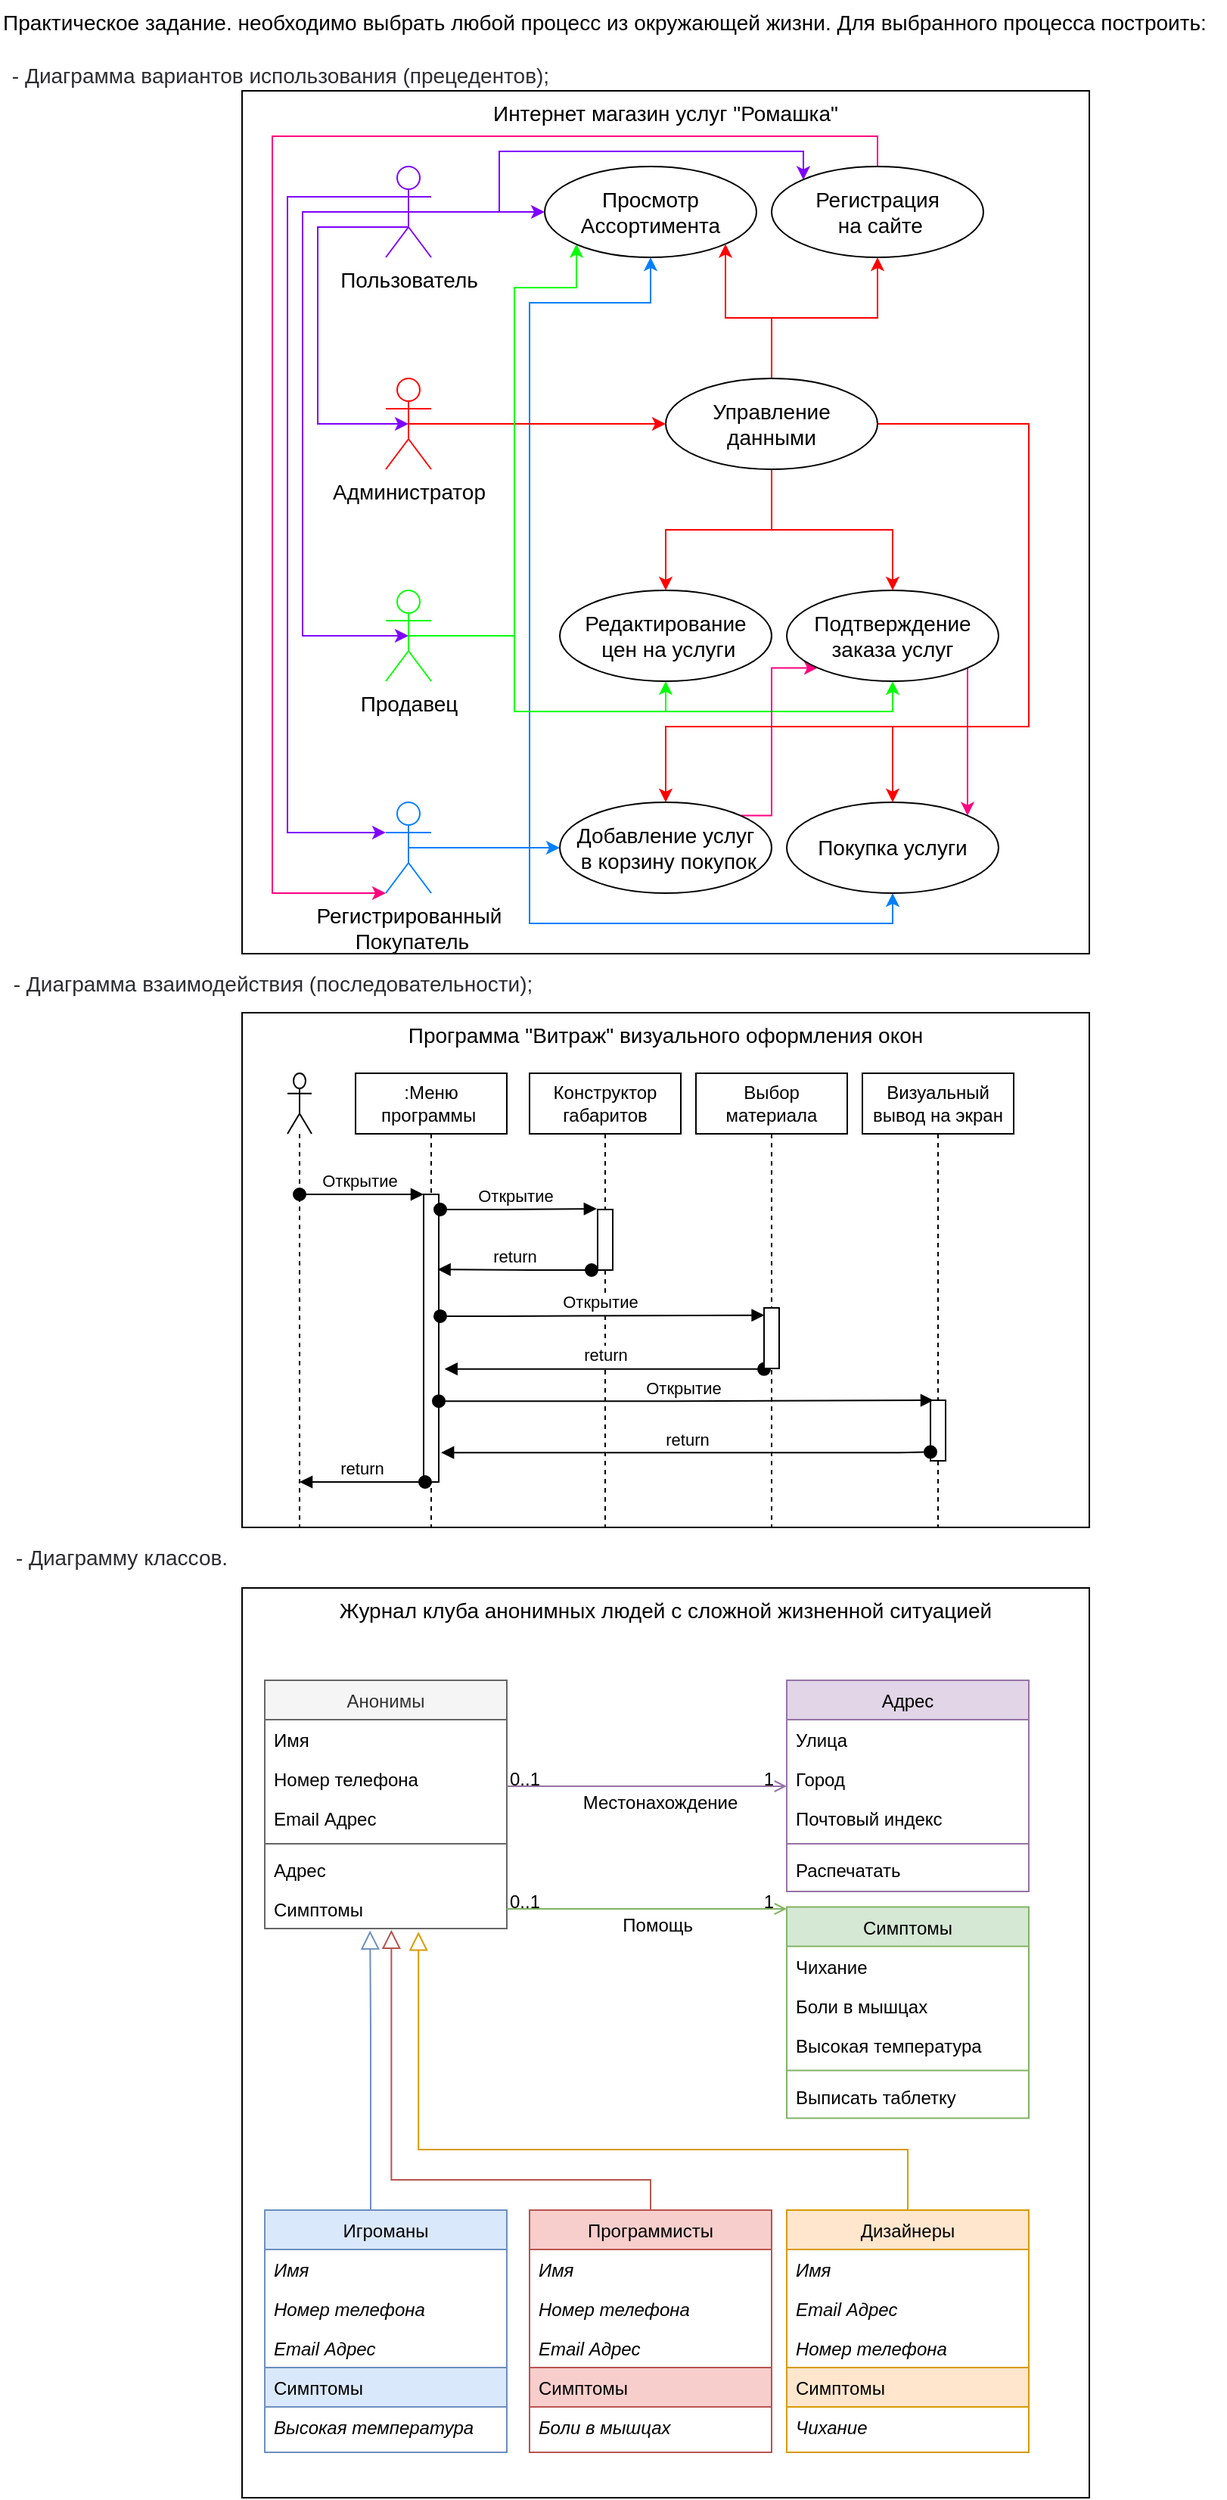 <mxfile version="16.2.4" type="github">
  <diagram id="C5RBs43oDa-KdzZeNtuy" name="Page-1">
    <mxGraphModel dx="1185" dy="635" grid="1" gridSize="10" guides="1" tooltips="1" connect="1" arrows="1" fold="1" page="1" pageScale="1" pageWidth="827" pageHeight="1169" math="0" shadow="0">
      <root>
        <mxCell id="WIyWlLk6GJQsqaUBKTNV-0" />
        <mxCell id="WIyWlLk6GJQsqaUBKTNV-1" parent="WIyWlLk6GJQsqaUBKTNV-0" />
        <mxCell id="yN_V-BnS2XcKPEUp8Myx-26" value="Журнал клуба анонимных людей с сложной жизненной ситуацией" style="rounded=0;whiteSpace=wrap;html=1;labelBackgroundColor=none;labelBorderColor=none;fontFamily=Helvetica;fontSize=14;fontColor=#000000;strokeColor=#000000;align=center;verticalAlign=top;" vertex="1" parent="WIyWlLk6GJQsqaUBKTNV-1">
          <mxGeometry x="160" y="1049" width="560" height="601" as="geometry" />
        </mxCell>
        <mxCell id="ru_HE9yKcvlEWN_6YMoE-74" value="Программа &quot;Витраж&quot; визуального оформления окон" style="rounded=0;whiteSpace=wrap;html=1;labelBackgroundColor=none;labelBorderColor=none;fontFamily=Helvetica;fontSize=14;fontColor=#000000;strokeColor=#000000;align=center;verticalAlign=top;" parent="WIyWlLk6GJQsqaUBKTNV-1" vertex="1">
          <mxGeometry x="160" y="669" width="560" height="340" as="geometry" />
        </mxCell>
        <mxCell id="ru_HE9yKcvlEWN_6YMoE-69" value="Интернет магазин услуг &quot;Ромашка&quot;" style="rounded=0;whiteSpace=wrap;html=1;labelBackgroundColor=none;labelBorderColor=none;fontFamily=Helvetica;fontSize=14;fontColor=#000000;strokeColor=#000000;align=center;verticalAlign=top;" parent="WIyWlLk6GJQsqaUBKTNV-1" vertex="1">
          <mxGeometry x="160" y="60" width="560" height="570" as="geometry" />
        </mxCell>
        <mxCell id="zkfFHV4jXpPFQw0GAbJ--0" value="Анонимы" style="swimlane;fontStyle=0;align=center;verticalAlign=top;childLayout=stackLayout;horizontal=1;startSize=26;horizontalStack=0;resizeParent=1;resizeLast=0;collapsible=1;marginBottom=0;rounded=0;shadow=0;strokeWidth=1;fillColor=#f5f5f5;fontColor=#333333;strokeColor=#666666;" parent="WIyWlLk6GJQsqaUBKTNV-1" vertex="1">
          <mxGeometry x="175" y="1110" width="160" height="164" as="geometry">
            <mxRectangle x="267" y="1140.5" width="160" height="26" as="alternateBounds" />
          </mxGeometry>
        </mxCell>
        <mxCell id="zkfFHV4jXpPFQw0GAbJ--1" value="Имя" style="text;align=left;verticalAlign=top;spacingLeft=4;spacingRight=4;overflow=hidden;rotatable=0;points=[[0,0.5],[1,0.5]];portConstraint=eastwest;fontStyle=0" parent="zkfFHV4jXpPFQw0GAbJ--0" vertex="1">
          <mxGeometry y="26" width="160" height="26" as="geometry" />
        </mxCell>
        <mxCell id="zkfFHV4jXpPFQw0GAbJ--2" value="Номер телефона" style="text;align=left;verticalAlign=top;spacingLeft=4;spacingRight=4;overflow=hidden;rotatable=0;points=[[0,0.5],[1,0.5]];portConstraint=eastwest;rounded=0;shadow=0;html=0;fontStyle=0" parent="zkfFHV4jXpPFQw0GAbJ--0" vertex="1">
          <mxGeometry y="52" width="160" height="26" as="geometry" />
        </mxCell>
        <mxCell id="zkfFHV4jXpPFQw0GAbJ--3" value="Email Адрес" style="text;align=left;verticalAlign=top;spacingLeft=4;spacingRight=4;overflow=hidden;rotatable=0;points=[[0,0.5],[1,0.5]];portConstraint=eastwest;rounded=0;shadow=0;html=0;fontStyle=0" parent="zkfFHV4jXpPFQw0GAbJ--0" vertex="1">
          <mxGeometry y="78" width="160" height="26" as="geometry" />
        </mxCell>
        <mxCell id="zkfFHV4jXpPFQw0GAbJ--4" value="" style="line;html=1;strokeWidth=1;align=left;verticalAlign=middle;spacingTop=-1;spacingLeft=3;spacingRight=3;rotatable=0;labelPosition=right;points=[];portConstraint=eastwest;fontStyle=0;fillColor=#f5f5f5;fontColor=#333333;strokeColor=#666666;" parent="zkfFHV4jXpPFQw0GAbJ--0" vertex="1">
          <mxGeometry y="104" width="160" height="8" as="geometry" />
        </mxCell>
        <mxCell id="zkfFHV4jXpPFQw0GAbJ--5" value="Адрес" style="text;align=left;verticalAlign=top;spacingLeft=4;spacingRight=4;overflow=hidden;rotatable=0;points=[[0,0.5],[1,0.5]];portConstraint=eastwest;fontStyle=0" parent="zkfFHV4jXpPFQw0GAbJ--0" vertex="1">
          <mxGeometry y="112" width="160" height="26" as="geometry" />
        </mxCell>
        <mxCell id="yN_V-BnS2XcKPEUp8Myx-32" value="Симптомы" style="text;align=left;verticalAlign=top;spacingLeft=4;spacingRight=4;overflow=hidden;rotatable=0;points=[[0,0.5],[1,0.5]];portConstraint=eastwest;rounded=0;shadow=0;html=0;fontStyle=0" vertex="1" parent="zkfFHV4jXpPFQw0GAbJ--0">
          <mxGeometry y="138" width="160" height="26" as="geometry" />
        </mxCell>
        <mxCell id="zkfFHV4jXpPFQw0GAbJ--6" value="Игроманы" style="swimlane;fontStyle=0;align=center;verticalAlign=top;childLayout=stackLayout;horizontal=1;startSize=26;horizontalStack=0;resizeParent=1;resizeLast=0;collapsible=1;marginBottom=0;rounded=0;shadow=0;strokeWidth=1;fillColor=#dae8fc;strokeColor=#6c8ebf;" parent="WIyWlLk6GJQsqaUBKTNV-1" vertex="1">
          <mxGeometry x="175" y="1460" width="160" height="160" as="geometry">
            <mxRectangle x="175" y="1380.5" width="160" height="26" as="alternateBounds" />
          </mxGeometry>
        </mxCell>
        <mxCell id="yN_V-BnS2XcKPEUp8Myx-48" value="Имя" style="text;align=left;verticalAlign=top;spacingLeft=4;spacingRight=4;overflow=hidden;rotatable=0;points=[[0,0.5],[1,0.5]];portConstraint=eastwest;fontStyle=2" vertex="1" parent="zkfFHV4jXpPFQw0GAbJ--6">
          <mxGeometry y="26" width="160" height="26" as="geometry" />
        </mxCell>
        <mxCell id="yN_V-BnS2XcKPEUp8Myx-49" value="Номер телефона" style="text;align=left;verticalAlign=top;spacingLeft=4;spacingRight=4;overflow=hidden;rotatable=0;points=[[0,0.5],[1,0.5]];portConstraint=eastwest;rounded=0;shadow=0;html=0;fontStyle=2" vertex="1" parent="zkfFHV4jXpPFQw0GAbJ--6">
          <mxGeometry y="52" width="160" height="26" as="geometry" />
        </mxCell>
        <mxCell id="yN_V-BnS2XcKPEUp8Myx-50" value="Email Адрес" style="text;align=left;verticalAlign=top;spacingLeft=4;spacingRight=4;overflow=hidden;rotatable=0;points=[[0,0.5],[1,0.5]];portConstraint=eastwest;rounded=0;shadow=0;html=0;fontStyle=2" vertex="1" parent="zkfFHV4jXpPFQw0GAbJ--6">
          <mxGeometry y="78" width="160" height="26" as="geometry" />
        </mxCell>
        <mxCell id="zkfFHV4jXpPFQw0GAbJ--7" value="Симптомы" style="text;align=left;verticalAlign=top;spacingLeft=4;spacingRight=4;overflow=hidden;rotatable=0;points=[[0,0.5],[1,0.5]];portConstraint=eastwest;fontStyle=0;fillColor=#dae8fc;strokeColor=#6c8ebf;" parent="zkfFHV4jXpPFQw0GAbJ--6" vertex="1">
          <mxGeometry y="104" width="160" height="26" as="geometry" />
        </mxCell>
        <mxCell id="zkfFHV4jXpPFQw0GAbJ--10" value="Высокая температура" style="text;align=left;verticalAlign=top;spacingLeft=4;spacingRight=4;overflow=hidden;rotatable=0;points=[[0,0.5],[1,0.5]];portConstraint=eastwest;fontStyle=2" parent="zkfFHV4jXpPFQw0GAbJ--6" vertex="1">
          <mxGeometry y="130" width="160" height="26" as="geometry" />
        </mxCell>
        <mxCell id="zkfFHV4jXpPFQw0GAbJ--12" value="" style="endArrow=block;endSize=10;endFill=0;shadow=0;strokeWidth=1;rounded=0;edgeStyle=elbowEdgeStyle;elbow=vertical;fontStyle=0;entryX=0.435;entryY=1.05;entryDx=0;entryDy=0;entryPerimeter=0;fillColor=#dae8fc;strokeColor=#6c8ebf;" parent="WIyWlLk6GJQsqaUBKTNV-1" source="zkfFHV4jXpPFQw0GAbJ--6" target="yN_V-BnS2XcKPEUp8Myx-32" edge="1">
          <mxGeometry width="160" relative="1" as="geometry">
            <mxPoint x="247" y="1223.5" as="sourcePoint" />
            <mxPoint x="247" y="1223.5" as="targetPoint" />
            <Array as="points">
              <mxPoint x="245" y="1340" />
              <mxPoint x="247" y="1329.5" />
            </Array>
          </mxGeometry>
        </mxCell>
        <mxCell id="zkfFHV4jXpPFQw0GAbJ--13" value="Программисты" style="swimlane;fontStyle=0;align=center;verticalAlign=top;childLayout=stackLayout;horizontal=1;startSize=26;horizontalStack=0;resizeParent=1;resizeLast=0;collapsible=1;marginBottom=0;rounded=0;shadow=0;strokeWidth=1;fillColor=#f8cecc;strokeColor=#b85450;" parent="WIyWlLk6GJQsqaUBKTNV-1" vertex="1">
          <mxGeometry x="350" y="1460" width="160" height="160" as="geometry">
            <mxRectangle x="377" y="1380.5" width="170" height="26" as="alternateBounds" />
          </mxGeometry>
        </mxCell>
        <mxCell id="yN_V-BnS2XcKPEUp8Myx-52" value="Имя" style="text;align=left;verticalAlign=top;spacingLeft=4;spacingRight=4;overflow=hidden;rotatable=0;points=[[0,0.5],[1,0.5]];portConstraint=eastwest;fontStyle=2" vertex="1" parent="zkfFHV4jXpPFQw0GAbJ--13">
          <mxGeometry y="26" width="160" height="26" as="geometry" />
        </mxCell>
        <mxCell id="yN_V-BnS2XcKPEUp8Myx-53" value="Номер телефона" style="text;align=left;verticalAlign=top;spacingLeft=4;spacingRight=4;overflow=hidden;rotatable=0;points=[[0,0.5],[1,0.5]];portConstraint=eastwest;rounded=0;shadow=0;html=0;fontStyle=2" vertex="1" parent="zkfFHV4jXpPFQw0GAbJ--13">
          <mxGeometry y="52" width="160" height="26" as="geometry" />
        </mxCell>
        <mxCell id="yN_V-BnS2XcKPEUp8Myx-54" value="Email Адрес" style="text;align=left;verticalAlign=top;spacingLeft=4;spacingRight=4;overflow=hidden;rotatable=0;points=[[0,0.5],[1,0.5]];portConstraint=eastwest;rounded=0;shadow=0;html=0;fontStyle=2" vertex="1" parent="zkfFHV4jXpPFQw0GAbJ--13">
          <mxGeometry y="78" width="160" height="26" as="geometry" />
        </mxCell>
        <mxCell id="zkfFHV4jXpPFQw0GAbJ--14" value="Симптомы" style="text;align=left;verticalAlign=top;spacingLeft=4;spacingRight=4;overflow=hidden;rotatable=0;points=[[0,0.5],[1,0.5]];portConstraint=eastwest;fontStyle=0;fillColor=#f8cecc;strokeColor=#b85450;" parent="zkfFHV4jXpPFQw0GAbJ--13" vertex="1">
          <mxGeometry y="104" width="160" height="26" as="geometry" />
        </mxCell>
        <mxCell id="yN_V-BnS2XcKPEUp8Myx-45" value="Боли в мышцах" style="text;align=left;verticalAlign=top;spacingLeft=4;spacingRight=4;overflow=hidden;rotatable=0;points=[[0,0.5],[1,0.5]];portConstraint=eastwest;fontStyle=2" vertex="1" parent="zkfFHV4jXpPFQw0GAbJ--13">
          <mxGeometry y="130" width="160" height="30" as="geometry" />
        </mxCell>
        <mxCell id="zkfFHV4jXpPFQw0GAbJ--16" value="" style="endArrow=block;endSize=10;endFill=0;shadow=0;strokeWidth=1;rounded=0;edgeStyle=elbowEdgeStyle;elbow=vertical;fontStyle=0;entryX=0.523;entryY=1.035;entryDx=0;entryDy=0;entryPerimeter=0;fillColor=#f8cecc;strokeColor=#b85450;" parent="WIyWlLk6GJQsqaUBKTNV-1" source="zkfFHV4jXpPFQw0GAbJ--13" target="yN_V-BnS2XcKPEUp8Myx-32" edge="1">
          <mxGeometry width="160" relative="1" as="geometry">
            <mxPoint x="257" y="1393.5" as="sourcePoint" />
            <mxPoint x="357" y="1291.5" as="targetPoint" />
            <Array as="points">
              <mxPoint x="340" y="1440" />
            </Array>
          </mxGeometry>
        </mxCell>
        <mxCell id="zkfFHV4jXpPFQw0GAbJ--17" value="Адрес" style="swimlane;fontStyle=0;align=center;verticalAlign=top;childLayout=stackLayout;horizontal=1;startSize=26;horizontalStack=0;resizeParent=1;resizeLast=0;collapsible=1;marginBottom=0;rounded=0;shadow=0;strokeWidth=1;fillColor=#e1d5e7;strokeColor=#9673a6;" parent="WIyWlLk6GJQsqaUBKTNV-1" vertex="1">
          <mxGeometry x="520" y="1110" width="160" height="139.5" as="geometry">
            <mxRectangle x="550" y="140" width="160" height="26" as="alternateBounds" />
          </mxGeometry>
        </mxCell>
        <mxCell id="zkfFHV4jXpPFQw0GAbJ--18" value="Улица" style="text;align=left;verticalAlign=top;spacingLeft=4;spacingRight=4;overflow=hidden;rotatable=0;points=[[0,0.5],[1,0.5]];portConstraint=eastwest;fontStyle=0" parent="zkfFHV4jXpPFQw0GAbJ--17" vertex="1">
          <mxGeometry y="26" width="160" height="26" as="geometry" />
        </mxCell>
        <mxCell id="zkfFHV4jXpPFQw0GAbJ--19" value="Город" style="text;align=left;verticalAlign=top;spacingLeft=4;spacingRight=4;overflow=hidden;rotatable=0;points=[[0,0.5],[1,0.5]];portConstraint=eastwest;rounded=0;shadow=0;html=0;fontStyle=0" parent="zkfFHV4jXpPFQw0GAbJ--17" vertex="1">
          <mxGeometry y="52" width="160" height="26" as="geometry" />
        </mxCell>
        <mxCell id="zkfFHV4jXpPFQw0GAbJ--21" value="Почтовый индекс" style="text;align=left;verticalAlign=top;spacingLeft=4;spacingRight=4;overflow=hidden;rotatable=0;points=[[0,0.5],[1,0.5]];portConstraint=eastwest;rounded=0;shadow=0;html=0;fontStyle=0" parent="zkfFHV4jXpPFQw0GAbJ--17" vertex="1">
          <mxGeometry y="78" width="160" height="26" as="geometry" />
        </mxCell>
        <mxCell id="zkfFHV4jXpPFQw0GAbJ--23" value="" style="line;html=1;strokeWidth=1;align=left;verticalAlign=middle;spacingTop=-1;spacingLeft=3;spacingRight=3;rotatable=0;labelPosition=right;points=[];portConstraint=eastwest;fontStyle=0;fillColor=#e1d5e7;strokeColor=#9673a6;" parent="zkfFHV4jXpPFQw0GAbJ--17" vertex="1">
          <mxGeometry y="104" width="160" height="8" as="geometry" />
        </mxCell>
        <mxCell id="zkfFHV4jXpPFQw0GAbJ--24" value="Распечатать" style="text;align=left;verticalAlign=top;spacingLeft=4;spacingRight=4;overflow=hidden;rotatable=0;points=[[0,0.5],[1,0.5]];portConstraint=eastwest;fontStyle=0" parent="zkfFHV4jXpPFQw0GAbJ--17" vertex="1">
          <mxGeometry y="112" width="160" height="26" as="geometry" />
        </mxCell>
        <mxCell id="zkfFHV4jXpPFQw0GAbJ--26" value="" style="endArrow=open;shadow=0;strokeWidth=1;rounded=0;endFill=1;edgeStyle=elbowEdgeStyle;elbow=vertical;fontStyle=0;fillColor=#e1d5e7;strokeColor=#9673a6;" parent="WIyWlLk6GJQsqaUBKTNV-1" source="zkfFHV4jXpPFQw0GAbJ--0" target="zkfFHV4jXpPFQw0GAbJ--17" edge="1">
          <mxGeometry x="0.5" y="41" relative="1" as="geometry">
            <mxPoint x="427" y="1212.5" as="sourcePoint" />
            <mxPoint x="587" y="1212.5" as="targetPoint" />
            <mxPoint x="-40" y="32" as="offset" />
          </mxGeometry>
        </mxCell>
        <mxCell id="zkfFHV4jXpPFQw0GAbJ--27" value="0..1" style="resizable=0;align=left;verticalAlign=bottom;labelBackgroundColor=none;fontSize=12;fontStyle=0" parent="zkfFHV4jXpPFQw0GAbJ--26" connectable="0" vertex="1">
          <mxGeometry x="-1" relative="1" as="geometry">
            <mxPoint y="4" as="offset" />
          </mxGeometry>
        </mxCell>
        <mxCell id="zkfFHV4jXpPFQw0GAbJ--28" value="1" style="resizable=0;align=right;verticalAlign=bottom;labelBackgroundColor=none;fontSize=12;fontStyle=0" parent="zkfFHV4jXpPFQw0GAbJ--26" connectable="0" vertex="1">
          <mxGeometry x="1" relative="1" as="geometry">
            <mxPoint x="-7" y="4" as="offset" />
          </mxGeometry>
        </mxCell>
        <mxCell id="zkfFHV4jXpPFQw0GAbJ--29" value="Местонахождение" style="text;html=1;resizable=0;points=[];;align=center;verticalAlign=middle;labelBackgroundColor=none;rounded=0;shadow=0;strokeWidth=1;fontSize=12;fontStyle=0" parent="zkfFHV4jXpPFQw0GAbJ--26" vertex="1" connectable="0">
          <mxGeometry x="0.5" y="49" relative="1" as="geometry">
            <mxPoint x="-38" y="60" as="offset" />
          </mxGeometry>
        </mxCell>
        <mxCell id="ru_HE9yKcvlEWN_6YMoE-2" value="&lt;ul style=&quot;box-sizing: border-box; margin: 0px; list-style: none; padding: 0px; color: rgb(44, 45, 48); background-color: rgb(255, 255, 255);&quot;&gt;&lt;li style=&quot;box-sizing: border-box&quot;&gt;&lt;font style=&quot;font-size: 14px&quot;&gt;- Диаграмма вариантов использования (прецедентов);&lt;/font&gt;&lt;/li&gt;&lt;/ul&gt;" style="text;html=1;resizable=0;autosize=1;align=center;verticalAlign=middle;points=[];fillColor=none;strokeColor=none;rounded=0;fontStyle=0;fontFamily=Helvetica;" parent="WIyWlLk6GJQsqaUBKTNV-1" vertex="1">
          <mxGeometry y="40" width="370" height="20" as="geometry" />
        </mxCell>
        <mxCell id="ru_HE9yKcvlEWN_6YMoE-3" value="&lt;ul style=&quot;box-sizing: border-box ; margin: 0px ; list-style: none ; padding: 0px ; line-height: 1&quot;&gt;&lt;li style=&quot;box-sizing: border-box&quot;&gt;&lt;p style=&quot;box-sizing: border-box ; font-weight: 500 ; line-height: 24px ; margin-top: 0px ; margin-bottom: 10px&quot;&gt;&lt;font style=&quot;font-size: 14px&quot;&gt;Практическое задание. необходимо выбрать любой процесс из&amp;nbsp;&lt;/font&gt;&lt;font style=&quot;font-size: 14px&quot;&gt;окружающей жизни. Для выбранного процесса построить:&lt;/font&gt;&lt;/p&gt;&lt;/li&gt;&lt;/ul&gt;" style="text;html=1;resizable=0;autosize=1;align=left;verticalAlign=middle;points=[];fillColor=none;strokeColor=none;rounded=0;labelBackgroundColor=none;labelBorderColor=none;fontColor=default;spacing=2;spacingTop=0;spacingLeft=0;spacingBottom=0;spacingRight=0;fontFamily=Helvetica;" parent="WIyWlLk6GJQsqaUBKTNV-1" vertex="1">
          <mxGeometry width="810" height="40" as="geometry" />
        </mxCell>
        <mxCell id="ru_HE9yKcvlEWN_6YMoE-34" style="edgeStyle=orthogonalEdgeStyle;rounded=0;orthogonalLoop=1;jettySize=auto;html=1;exitX=0.5;exitY=0.5;exitDx=0;exitDy=0;exitPerimeter=0;fontFamily=Helvetica;fontSize=14;fontColor=none;entryX=0.5;entryY=0.5;entryDx=0;entryDy=0;entryPerimeter=0;strokeColor=#7F00FF;" parent="WIyWlLk6GJQsqaUBKTNV-1" source="ru_HE9yKcvlEWN_6YMoE-4" target="ru_HE9yKcvlEWN_6YMoE-12" edge="1">
          <mxGeometry relative="1" as="geometry">
            <mxPoint x="230" y="270" as="targetPoint" />
            <Array as="points">
              <mxPoint x="270" y="150" />
              <mxPoint x="210" y="150" />
              <mxPoint x="210" y="280" />
            </Array>
          </mxGeometry>
        </mxCell>
        <mxCell id="ru_HE9yKcvlEWN_6YMoE-35" style="edgeStyle=orthogonalEdgeStyle;rounded=0;orthogonalLoop=1;jettySize=auto;html=1;exitX=0.5;exitY=0.5;exitDx=0;exitDy=0;exitPerimeter=0;fontFamily=Helvetica;fontSize=14;fontColor=none;entryX=0.5;entryY=0.5;entryDx=0;entryDy=0;entryPerimeter=0;strokeColor=#7F00FF;" parent="WIyWlLk6GJQsqaUBKTNV-1" source="ru_HE9yKcvlEWN_6YMoE-4" target="ru_HE9yKcvlEWN_6YMoE-22" edge="1">
          <mxGeometry relative="1" as="geometry">
            <mxPoint x="380" y="430" as="targetPoint" />
            <Array as="points">
              <mxPoint x="200" y="140" />
              <mxPoint x="200" y="420" />
            </Array>
          </mxGeometry>
        </mxCell>
        <mxCell id="ru_HE9yKcvlEWN_6YMoE-36" style="edgeStyle=orthogonalEdgeStyle;rounded=0;orthogonalLoop=1;jettySize=auto;html=1;exitX=0.5;exitY=0.5;exitDx=0;exitDy=0;exitPerimeter=0;fontFamily=Helvetica;fontSize=14;fontColor=none;entryX=0;entryY=0.333;entryDx=0;entryDy=0;entryPerimeter=0;strokeColor=#7F00FF;" parent="WIyWlLk6GJQsqaUBKTNV-1" source="ru_HE9yKcvlEWN_6YMoE-4" target="ru_HE9yKcvlEWN_6YMoE-11" edge="1">
          <mxGeometry relative="1" as="geometry">
            <mxPoint x="250" y="560" as="targetPoint" />
            <Array as="points">
              <mxPoint x="270" y="130" />
              <mxPoint x="190" y="130" />
              <mxPoint x="190" y="550" />
            </Array>
          </mxGeometry>
        </mxCell>
        <mxCell id="ru_HE9yKcvlEWN_6YMoE-40" style="edgeStyle=orthogonalEdgeStyle;rounded=0;orthogonalLoop=1;jettySize=auto;html=1;exitX=0.5;exitY=0.5;exitDx=0;exitDy=0;exitPerimeter=0;entryX=0;entryY=0.5;entryDx=0;entryDy=0;fontFamily=Helvetica;fontSize=14;fontColor=none;strokeColor=#7F00FF;" parent="WIyWlLk6GJQsqaUBKTNV-1" source="ru_HE9yKcvlEWN_6YMoE-4" target="ru_HE9yKcvlEWN_6YMoE-39" edge="1">
          <mxGeometry relative="1" as="geometry" />
        </mxCell>
        <mxCell id="ru_HE9yKcvlEWN_6YMoE-42" style="edgeStyle=orthogonalEdgeStyle;rounded=0;orthogonalLoop=1;jettySize=auto;html=1;exitX=0.5;exitY=0.5;exitDx=0;exitDy=0;exitPerimeter=0;entryX=0;entryY=0;entryDx=0;entryDy=0;fontFamily=Helvetica;fontSize=14;fontColor=none;strokeColor=#7F00FF;" parent="WIyWlLk6GJQsqaUBKTNV-1" source="ru_HE9yKcvlEWN_6YMoE-4" target="ru_HE9yKcvlEWN_6YMoE-41" edge="1">
          <mxGeometry relative="1" as="geometry">
            <Array as="points">
              <mxPoint x="330" y="140" />
              <mxPoint x="330" y="100" />
              <mxPoint x="531" y="100" />
              <mxPoint x="531" y="119" />
            </Array>
          </mxGeometry>
        </mxCell>
        <mxCell id="ru_HE9yKcvlEWN_6YMoE-4" value="Пользователь" style="shape=umlActor;verticalLabelPosition=bottom;verticalAlign=top;html=1;labelBackgroundColor=none;labelBorderColor=none;fontFamily=Helvetica;fontSize=14;fontColor=default;strokeColor=#7F00FF;" parent="WIyWlLk6GJQsqaUBKTNV-1" vertex="1">
          <mxGeometry x="255" y="110" width="30" height="60" as="geometry" />
        </mxCell>
        <mxCell id="ru_HE9yKcvlEWN_6YMoE-46" style="edgeStyle=orthogonalEdgeStyle;rounded=0;orthogonalLoop=1;jettySize=auto;html=1;exitX=0.5;exitY=0.5;exitDx=0;exitDy=0;exitPerimeter=0;fontFamily=Helvetica;fontSize=14;fontColor=none;entryX=0.5;entryY=1;entryDx=0;entryDy=0;strokeColor=#007FFF;" parent="WIyWlLk6GJQsqaUBKTNV-1" source="ru_HE9yKcvlEWN_6YMoE-11" target="ru_HE9yKcvlEWN_6YMoE-39" edge="1">
          <mxGeometry relative="1" as="geometry">
            <mxPoint x="440" y="230" as="targetPoint" />
            <Array as="points">
              <mxPoint x="350" y="560" />
              <mxPoint x="350" y="200" />
              <mxPoint x="430" y="200" />
            </Array>
          </mxGeometry>
        </mxCell>
        <mxCell id="ru_HE9yKcvlEWN_6YMoE-63" style="edgeStyle=orthogonalEdgeStyle;rounded=0;orthogonalLoop=1;jettySize=auto;html=1;exitX=0.5;exitY=0.5;exitDx=0;exitDy=0;exitPerimeter=0;entryX=0;entryY=0.5;entryDx=0;entryDy=0;fontFamily=Helvetica;fontSize=14;fontColor=#000000;strokeColor=#007FFF;" parent="WIyWlLk6GJQsqaUBKTNV-1" source="ru_HE9yKcvlEWN_6YMoE-11" target="ru_HE9yKcvlEWN_6YMoE-50" edge="1">
          <mxGeometry relative="1" as="geometry" />
        </mxCell>
        <mxCell id="ru_HE9yKcvlEWN_6YMoE-11" value="Регистрированный&lt;br&gt;&amp;nbsp;Покупатель" style="shape=umlActor;verticalLabelPosition=bottom;verticalAlign=top;html=1;labelBackgroundColor=none;labelBorderColor=none;fontFamily=Helvetica;fontSize=14;fontColor=default;strokeColor=#007FFF;" parent="WIyWlLk6GJQsqaUBKTNV-1" vertex="1">
          <mxGeometry x="255" y="530" width="30" height="60" as="geometry" />
        </mxCell>
        <mxCell id="ru_HE9yKcvlEWN_6YMoE-56" style="edgeStyle=orthogonalEdgeStyle;rounded=0;orthogonalLoop=1;jettySize=auto;html=1;exitX=0.5;exitY=0.5;exitDx=0;exitDy=0;exitPerimeter=0;entryX=0;entryY=0.5;entryDx=0;entryDy=0;fontFamily=Helvetica;fontSize=14;fontColor=#000000;strokeColor=#FF0000;" parent="WIyWlLk6GJQsqaUBKTNV-1" source="ru_HE9yKcvlEWN_6YMoE-12" target="ru_HE9yKcvlEWN_6YMoE-55" edge="1">
          <mxGeometry relative="1" as="geometry">
            <Array as="points">
              <mxPoint x="350" y="280" />
              <mxPoint x="350" y="280" />
            </Array>
          </mxGeometry>
        </mxCell>
        <mxCell id="ru_HE9yKcvlEWN_6YMoE-12" value="Администратор" style="shape=umlActor;verticalLabelPosition=bottom;verticalAlign=top;html=1;labelBackgroundColor=none;labelBorderColor=none;fontFamily=Helvetica;fontSize=14;fontColor=#000000;strokeColor=#FF0000;" parent="WIyWlLk6GJQsqaUBKTNV-1" vertex="1">
          <mxGeometry x="255" y="250" width="30" height="60" as="geometry" />
        </mxCell>
        <mxCell id="ru_HE9yKcvlEWN_6YMoE-45" style="edgeStyle=orthogonalEdgeStyle;rounded=0;orthogonalLoop=1;jettySize=auto;html=1;exitX=0.5;exitY=0.5;exitDx=0;exitDy=0;exitPerimeter=0;entryX=0;entryY=1;entryDx=0;entryDy=0;fontFamily=Helvetica;fontSize=14;fontColor=none;strokeColor=#00FF00;" parent="WIyWlLk6GJQsqaUBKTNV-1" source="ru_HE9yKcvlEWN_6YMoE-22" target="ru_HE9yKcvlEWN_6YMoE-39" edge="1">
          <mxGeometry relative="1" as="geometry">
            <Array as="points">
              <mxPoint x="340" y="420" />
              <mxPoint x="340" y="190" />
              <mxPoint x="381" y="190" />
              <mxPoint x="381" y="161" />
            </Array>
          </mxGeometry>
        </mxCell>
        <mxCell id="ru_HE9yKcvlEWN_6YMoE-53" style="edgeStyle=orthogonalEdgeStyle;rounded=0;orthogonalLoop=1;jettySize=auto;html=1;exitX=0.5;exitY=0.5;exitDx=0;exitDy=0;exitPerimeter=0;entryX=0.5;entryY=1;entryDx=0;entryDy=0;fontFamily=Helvetica;fontSize=14;fontColor=#000000;strokeColor=#00FF00;" parent="WIyWlLk6GJQsqaUBKTNV-1" source="ru_HE9yKcvlEWN_6YMoE-22" target="ru_HE9yKcvlEWN_6YMoE-49" edge="1">
          <mxGeometry relative="1" as="geometry">
            <Array as="points">
              <mxPoint x="340" y="420" />
              <mxPoint x="340" y="470" />
              <mxPoint x="440" y="470" />
            </Array>
          </mxGeometry>
        </mxCell>
        <mxCell id="ru_HE9yKcvlEWN_6YMoE-54" style="edgeStyle=orthogonalEdgeStyle;rounded=0;orthogonalLoop=1;jettySize=auto;html=1;exitX=0.5;exitY=0.5;exitDx=0;exitDy=0;exitPerimeter=0;entryX=0.5;entryY=1;entryDx=0;entryDy=0;fontFamily=Helvetica;fontSize=14;fontColor=#000000;strokeColor=#00FF00;" parent="WIyWlLk6GJQsqaUBKTNV-1" source="ru_HE9yKcvlEWN_6YMoE-22" target="ru_HE9yKcvlEWN_6YMoE-51" edge="1">
          <mxGeometry relative="1" as="geometry">
            <Array as="points">
              <mxPoint x="340" y="420" />
              <mxPoint x="340" y="470" />
              <mxPoint x="590" y="470" />
            </Array>
          </mxGeometry>
        </mxCell>
        <mxCell id="ru_HE9yKcvlEWN_6YMoE-22" value="Продавец" style="shape=umlActor;verticalLabelPosition=bottom;verticalAlign=top;html=1;labelBackgroundColor=none;labelBorderColor=none;fontFamily=Helvetica;fontSize=14;fontColor=default;strokeColor=#00FF00;" parent="WIyWlLk6GJQsqaUBKTNV-1" vertex="1">
          <mxGeometry x="255" y="390" width="30" height="60" as="geometry" />
        </mxCell>
        <mxCell id="ru_HE9yKcvlEWN_6YMoE-39" value="Просмотр Ассортимента" style="ellipse;whiteSpace=wrap;html=1;labelBackgroundColor=none;labelBorderColor=none;fontFamily=Helvetica;fontSize=14;fontColor=none;" parent="WIyWlLk6GJQsqaUBKTNV-1" vertex="1">
          <mxGeometry x="360" y="110" width="140" height="60" as="geometry" />
        </mxCell>
        <mxCell id="ru_HE9yKcvlEWN_6YMoE-47" style="edgeStyle=orthogonalEdgeStyle;rounded=0;orthogonalLoop=1;jettySize=auto;html=1;exitX=0.5;exitY=0;exitDx=0;exitDy=0;fontFamily=Helvetica;fontSize=14;fontColor=none;entryX=0;entryY=1;entryDx=0;entryDy=0;entryPerimeter=0;strokeColor=#FF0080;" parent="WIyWlLk6GJQsqaUBKTNV-1" source="ru_HE9yKcvlEWN_6YMoE-41" target="ru_HE9yKcvlEWN_6YMoE-11" edge="1">
          <mxGeometry relative="1" as="geometry">
            <mxPoint x="180" y="580" as="targetPoint" />
            <Array as="points">
              <mxPoint x="580" y="90" />
              <mxPoint x="180" y="90" />
              <mxPoint x="180" y="590" />
            </Array>
          </mxGeometry>
        </mxCell>
        <mxCell id="ru_HE9yKcvlEWN_6YMoE-41" value="Регистрация&lt;br&gt;&amp;nbsp;на сайте" style="ellipse;whiteSpace=wrap;html=1;labelBackgroundColor=none;labelBorderColor=none;fontFamily=Helvetica;fontSize=14;fontColor=none;" parent="WIyWlLk6GJQsqaUBKTNV-1" vertex="1">
          <mxGeometry x="510" y="110" width="140" height="60" as="geometry" />
        </mxCell>
        <mxCell id="ru_HE9yKcvlEWN_6YMoE-49" value="Редактирование&lt;br&gt;&amp;nbsp;цен на услуги" style="ellipse;whiteSpace=wrap;html=1;labelBackgroundColor=none;labelBorderColor=none;fontFamily=Helvetica;fontSize=14;fontColor=none;" parent="WIyWlLk6GJQsqaUBKTNV-1" vertex="1">
          <mxGeometry x="370" y="390" width="140" height="60" as="geometry" />
        </mxCell>
        <mxCell id="ru_HE9yKcvlEWN_6YMoE-65" style="edgeStyle=orthogonalEdgeStyle;rounded=0;orthogonalLoop=1;jettySize=auto;html=1;exitX=0.5;exitY=0.5;exitDx=0;exitDy=0;entryX=0.5;entryY=1;entryDx=0;entryDy=0;fontFamily=Helvetica;fontSize=14;fontColor=#000000;strokeColor=#007FFF;exitPerimeter=0;" parent="WIyWlLk6GJQsqaUBKTNV-1" source="ru_HE9yKcvlEWN_6YMoE-11" target="ru_HE9yKcvlEWN_6YMoE-52" edge="1">
          <mxGeometry relative="1" as="geometry">
            <Array as="points">
              <mxPoint x="350" y="560" />
              <mxPoint x="350" y="610" />
              <mxPoint x="590" y="610" />
            </Array>
          </mxGeometry>
        </mxCell>
        <mxCell id="ru_HE9yKcvlEWN_6YMoE-70" style="edgeStyle=orthogonalEdgeStyle;rounded=0;orthogonalLoop=1;jettySize=auto;html=1;exitX=1;exitY=0;exitDx=0;exitDy=0;entryX=0;entryY=1;entryDx=0;entryDy=0;fontFamily=Helvetica;fontSize=14;fontColor=#000000;strokeColor=#FF0080;" parent="WIyWlLk6GJQsqaUBKTNV-1" source="ru_HE9yKcvlEWN_6YMoE-50" target="ru_HE9yKcvlEWN_6YMoE-51" edge="1">
          <mxGeometry relative="1" as="geometry">
            <Array as="points">
              <mxPoint x="510" y="539" />
              <mxPoint x="510" y="441" />
            </Array>
          </mxGeometry>
        </mxCell>
        <mxCell id="ru_HE9yKcvlEWN_6YMoE-50" value="Добавление услуг&lt;br&gt;&amp;nbsp;в корзину покупок" style="ellipse;whiteSpace=wrap;html=1;labelBackgroundColor=none;labelBorderColor=none;fontFamily=Helvetica;fontSize=14;fontColor=none;" parent="WIyWlLk6GJQsqaUBKTNV-1" vertex="1">
          <mxGeometry x="370" y="530" width="140" height="60" as="geometry" />
        </mxCell>
        <mxCell id="ru_HE9yKcvlEWN_6YMoE-71" style="edgeStyle=orthogonalEdgeStyle;rounded=0;orthogonalLoop=1;jettySize=auto;html=1;exitX=1;exitY=1;exitDx=0;exitDy=0;entryX=1;entryY=0;entryDx=0;entryDy=0;fontFamily=Helvetica;fontSize=14;fontColor=#000000;strokeColor=#FF0080;" parent="WIyWlLk6GJQsqaUBKTNV-1" source="ru_HE9yKcvlEWN_6YMoE-51" target="ru_HE9yKcvlEWN_6YMoE-52" edge="1">
          <mxGeometry relative="1" as="geometry" />
        </mxCell>
        <mxCell id="ru_HE9yKcvlEWN_6YMoE-51" value="Подтверждение заказа услуг" style="ellipse;whiteSpace=wrap;html=1;labelBackgroundColor=none;labelBorderColor=none;fontFamily=Helvetica;fontSize=14;fontColor=none;" parent="WIyWlLk6GJQsqaUBKTNV-1" vertex="1">
          <mxGeometry x="520" y="390" width="140" height="60" as="geometry" />
        </mxCell>
        <mxCell id="ru_HE9yKcvlEWN_6YMoE-52" value="Покупка услуги" style="ellipse;whiteSpace=wrap;html=1;labelBackgroundColor=none;labelBorderColor=none;fontFamily=Helvetica;fontSize=14;fontColor=none;" parent="WIyWlLk6GJQsqaUBKTNV-1" vertex="1">
          <mxGeometry x="520" y="530" width="140" height="60" as="geometry" />
        </mxCell>
        <mxCell id="ru_HE9yKcvlEWN_6YMoE-57" style="edgeStyle=orthogonalEdgeStyle;rounded=0;orthogonalLoop=1;jettySize=auto;html=1;exitX=0.5;exitY=0;exitDx=0;exitDy=0;entryX=0.5;entryY=1;entryDx=0;entryDy=0;fontFamily=Helvetica;fontSize=14;fontColor=#000000;strokeColor=#FF0000;" parent="WIyWlLk6GJQsqaUBKTNV-1" source="ru_HE9yKcvlEWN_6YMoE-55" target="ru_HE9yKcvlEWN_6YMoE-41" edge="1">
          <mxGeometry relative="1" as="geometry">
            <Array as="points">
              <mxPoint x="510" y="210" />
              <mxPoint x="580" y="210" />
            </Array>
          </mxGeometry>
        </mxCell>
        <mxCell id="ru_HE9yKcvlEWN_6YMoE-58" style="edgeStyle=orthogonalEdgeStyle;rounded=0;orthogonalLoop=1;jettySize=auto;html=1;exitX=0.5;exitY=0;exitDx=0;exitDy=0;entryX=1;entryY=1;entryDx=0;entryDy=0;fontFamily=Helvetica;fontSize=14;fontColor=#000000;strokeColor=#FF0000;" parent="WIyWlLk6GJQsqaUBKTNV-1" source="ru_HE9yKcvlEWN_6YMoE-55" target="ru_HE9yKcvlEWN_6YMoE-39" edge="1">
          <mxGeometry relative="1" as="geometry">
            <Array as="points">
              <mxPoint x="510" y="210" />
              <mxPoint x="480" y="210" />
            </Array>
          </mxGeometry>
        </mxCell>
        <mxCell id="ru_HE9yKcvlEWN_6YMoE-59" style="edgeStyle=orthogonalEdgeStyle;rounded=0;orthogonalLoop=1;jettySize=auto;html=1;exitX=0.5;exitY=1;exitDx=0;exitDy=0;entryX=0.5;entryY=0;entryDx=0;entryDy=0;fontFamily=Helvetica;fontSize=14;fontColor=#000000;strokeColor=#FF0000;" parent="WIyWlLk6GJQsqaUBKTNV-1" source="ru_HE9yKcvlEWN_6YMoE-55" target="ru_HE9yKcvlEWN_6YMoE-49" edge="1">
          <mxGeometry relative="1" as="geometry" />
        </mxCell>
        <mxCell id="ru_HE9yKcvlEWN_6YMoE-60" style="edgeStyle=orthogonalEdgeStyle;rounded=0;orthogonalLoop=1;jettySize=auto;html=1;exitX=0.5;exitY=1;exitDx=0;exitDy=0;entryX=0.5;entryY=0;entryDx=0;entryDy=0;fontFamily=Helvetica;fontSize=14;fontColor=#000000;strokeColor=#FF0000;" parent="WIyWlLk6GJQsqaUBKTNV-1" source="ru_HE9yKcvlEWN_6YMoE-55" target="ru_HE9yKcvlEWN_6YMoE-51" edge="1">
          <mxGeometry relative="1" as="geometry">
            <Array as="points">
              <mxPoint x="510" y="350" />
              <mxPoint x="590" y="350" />
            </Array>
          </mxGeometry>
        </mxCell>
        <mxCell id="ru_HE9yKcvlEWN_6YMoE-61" style="edgeStyle=orthogonalEdgeStyle;rounded=0;orthogonalLoop=1;jettySize=auto;html=1;exitX=1;exitY=0.5;exitDx=0;exitDy=0;entryX=0.5;entryY=0;entryDx=0;entryDy=0;fontFamily=Helvetica;fontSize=14;fontColor=#000000;strokeColor=#FF0000;" parent="WIyWlLk6GJQsqaUBKTNV-1" source="ru_HE9yKcvlEWN_6YMoE-55" target="ru_HE9yKcvlEWN_6YMoE-50" edge="1">
          <mxGeometry relative="1" as="geometry">
            <Array as="points">
              <mxPoint x="680" y="280" />
              <mxPoint x="680" y="480" />
              <mxPoint x="440" y="480" />
            </Array>
          </mxGeometry>
        </mxCell>
        <mxCell id="ru_HE9yKcvlEWN_6YMoE-62" style="edgeStyle=orthogonalEdgeStyle;rounded=0;orthogonalLoop=1;jettySize=auto;html=1;exitX=1;exitY=0.5;exitDx=0;exitDy=0;entryX=0.5;entryY=0;entryDx=0;entryDy=0;fontFamily=Helvetica;fontSize=14;fontColor=#000000;strokeColor=#FF0000;" parent="WIyWlLk6GJQsqaUBKTNV-1" source="ru_HE9yKcvlEWN_6YMoE-55" target="ru_HE9yKcvlEWN_6YMoE-52" edge="1">
          <mxGeometry relative="1" as="geometry">
            <Array as="points">
              <mxPoint x="680" y="280" />
              <mxPoint x="680" y="480" />
              <mxPoint x="590" y="480" />
            </Array>
          </mxGeometry>
        </mxCell>
        <mxCell id="ru_HE9yKcvlEWN_6YMoE-55" value="Управление данными" style="ellipse;whiteSpace=wrap;html=1;labelBackgroundColor=none;labelBorderColor=none;fontFamily=Helvetica;fontSize=14;fontColor=none;" parent="WIyWlLk6GJQsqaUBKTNV-1" vertex="1">
          <mxGeometry x="440" y="250" width="140" height="60" as="geometry" />
        </mxCell>
        <mxCell id="ru_HE9yKcvlEWN_6YMoE-72" value="&lt;p&gt;&lt;/p&gt;&lt;ul style=&quot;box-sizing: border-box ; margin: 0px ; list-style: none ; padding: 0px ; color: rgb(44 , 45 , 48) ; background-color: rgb(255 , 255 , 255)&quot;&gt;&lt;li style=&quot;box-sizing: border-box&quot;&gt;&lt;font style=&quot;font-size: 14px&quot;&gt;- Диаграмма взаимодействия (последовательности);&lt;/font&gt;&lt;/li&gt;&lt;/ul&gt;&lt;p&gt;&lt;/p&gt;" style="text;html=1;resizable=0;autosize=1;align=center;verticalAlign=middle;points=[];fillColor=none;strokeColor=none;rounded=0;fontStyle=0;fontFamily=Helvetica;" parent="WIyWlLk6GJQsqaUBKTNV-1" vertex="1">
          <mxGeometry y="630" width="360" height="40" as="geometry" />
        </mxCell>
        <mxCell id="yN_V-BnS2XcKPEUp8Myx-5" value="" style="shape=umlLifeline;participant=umlActor;perimeter=lifelinePerimeter;whiteSpace=wrap;html=1;container=1;collapsible=0;recursiveResize=0;verticalAlign=top;spacingTop=36;outlineConnect=0;" vertex="1" parent="WIyWlLk6GJQsqaUBKTNV-1">
          <mxGeometry x="190" y="709" width="16" height="300" as="geometry" />
        </mxCell>
        <mxCell id="yN_V-BnS2XcKPEUp8Myx-6" value=":Меню программы&amp;nbsp;" style="shape=umlLifeline;perimeter=lifelinePerimeter;whiteSpace=wrap;html=1;container=1;collapsible=0;recursiveResize=0;outlineConnect=0;" vertex="1" parent="WIyWlLk6GJQsqaUBKTNV-1">
          <mxGeometry x="235" y="709" width="100" height="300" as="geometry" />
        </mxCell>
        <mxCell id="yN_V-BnS2XcKPEUp8Myx-10" value="" style="html=1;points=[];perimeter=orthogonalPerimeter;" vertex="1" parent="yN_V-BnS2XcKPEUp8Myx-6">
          <mxGeometry x="45" y="80" width="10" height="190" as="geometry" />
        </mxCell>
        <mxCell id="yN_V-BnS2XcKPEUp8Myx-7" value="Конструктор&lt;br&gt;габаритов" style="shape=umlLifeline;perimeter=lifelinePerimeter;whiteSpace=wrap;html=1;container=1;collapsible=0;recursiveResize=0;outlineConnect=0;" vertex="1" parent="WIyWlLk6GJQsqaUBKTNV-1">
          <mxGeometry x="350" y="709" width="100" height="300" as="geometry" />
        </mxCell>
        <mxCell id="yN_V-BnS2XcKPEUp8Myx-15" value="" style="html=1;points=[];perimeter=orthogonalPerimeter;" vertex="1" parent="yN_V-BnS2XcKPEUp8Myx-7">
          <mxGeometry x="45" y="90" width="10" height="40" as="geometry" />
        </mxCell>
        <mxCell id="yN_V-BnS2XcKPEUp8Myx-21" value="return" style="html=1;verticalAlign=bottom;startArrow=oval;startFill=1;endArrow=block;startSize=8;rounded=0;exitX=0.216;exitY=0.5;exitDx=0;exitDy=0;exitPerimeter=0;entryX=1.386;entryY=0.607;entryDx=0;entryDy=0;entryPerimeter=0;" edge="1" parent="yN_V-BnS2XcKPEUp8Myx-7" target="yN_V-BnS2XcKPEUp8Myx-10">
          <mxGeometry width="60" relative="1" as="geometry">
            <mxPoint x="155" y="195.41" as="sourcePoint" />
            <mxPoint x="-65" y="195" as="targetPoint" />
            <Array as="points">
              <mxPoint x="134.04" y="195.41" />
              <mxPoint x="114.04" y="195.41" />
            </Array>
          </mxGeometry>
        </mxCell>
        <mxCell id="yN_V-BnS2XcKPEUp8Myx-8" value="Выбор материала" style="shape=umlLifeline;perimeter=lifelinePerimeter;whiteSpace=wrap;html=1;container=1;collapsible=0;recursiveResize=0;outlineConnect=0;" vertex="1" parent="WIyWlLk6GJQsqaUBKTNV-1">
          <mxGeometry x="460" y="709" width="100" height="300" as="geometry" />
        </mxCell>
        <mxCell id="yN_V-BnS2XcKPEUp8Myx-18" value="" style="html=1;points=[];perimeter=orthogonalPerimeter;" vertex="1" parent="yN_V-BnS2XcKPEUp8Myx-8">
          <mxGeometry x="45" y="155" width="10" height="40" as="geometry" />
        </mxCell>
        <mxCell id="yN_V-BnS2XcKPEUp8Myx-9" value="Визуальный&lt;br&gt;вывод на экран" style="shape=umlLifeline;perimeter=lifelinePerimeter;whiteSpace=wrap;html=1;container=1;collapsible=0;recursiveResize=0;outlineConnect=0;" vertex="1" parent="WIyWlLk6GJQsqaUBKTNV-1">
          <mxGeometry x="570" y="709" width="100" height="300" as="geometry" />
        </mxCell>
        <mxCell id="yN_V-BnS2XcKPEUp8Myx-17" value="" style="html=1;points=[];perimeter=orthogonalPerimeter;" vertex="1" parent="yN_V-BnS2XcKPEUp8Myx-9">
          <mxGeometry x="45" y="216" width="10" height="40" as="geometry" />
        </mxCell>
        <mxCell id="yN_V-BnS2XcKPEUp8Myx-11" value="Открытие&amp;nbsp;" style="html=1;verticalAlign=bottom;startArrow=oval;endArrow=block;startSize=8;rounded=0;" edge="1" target="yN_V-BnS2XcKPEUp8Myx-10" parent="WIyWlLk6GJQsqaUBKTNV-1" source="yN_V-BnS2XcKPEUp8Myx-5">
          <mxGeometry relative="1" as="geometry">
            <mxPoint x="220" y="789" as="sourcePoint" />
            <Array as="points">
              <mxPoint x="240" y="789" />
            </Array>
          </mxGeometry>
        </mxCell>
        <mxCell id="yN_V-BnS2XcKPEUp8Myx-12" value="return" style="html=1;verticalAlign=bottom;startArrow=oval;startFill=1;endArrow=block;startSize=8;rounded=0;exitX=0.216;exitY=0.5;exitDx=0;exitDy=0;exitPerimeter=0;" edge="1" parent="WIyWlLk6GJQsqaUBKTNV-1">
          <mxGeometry width="60" relative="1" as="geometry">
            <mxPoint x="280.96" y="979" as="sourcePoint" />
            <mxPoint x="198" y="979" as="targetPoint" />
            <Array as="points">
              <mxPoint x="260" y="979" />
              <mxPoint x="240" y="979" />
            </Array>
          </mxGeometry>
        </mxCell>
        <mxCell id="yN_V-BnS2XcKPEUp8Myx-16" value="Открытие&amp;nbsp;" style="html=1;verticalAlign=bottom;startArrow=oval;endArrow=block;startSize=8;rounded=0;entryX=-0.057;entryY=-0.011;entryDx=0;entryDy=0;entryPerimeter=0;" edge="1" parent="WIyWlLk6GJQsqaUBKTNV-1" target="yN_V-BnS2XcKPEUp8Myx-15">
          <mxGeometry relative="1" as="geometry">
            <mxPoint x="290.999" y="799" as="sourcePoint" />
            <mxPoint x="373.07" y="799" as="targetPoint" />
            <Array as="points">
              <mxPoint x="333.07" y="799" />
            </Array>
          </mxGeometry>
        </mxCell>
        <mxCell id="yN_V-BnS2XcKPEUp8Myx-19" value="return" style="html=1;verticalAlign=bottom;startArrow=oval;startFill=1;endArrow=block;startSize=8;rounded=0;exitX=0.216;exitY=0.5;exitDx=0;exitDy=0;exitPerimeter=0;entryX=0.929;entryY=0.261;entryDx=0;entryDy=0;entryPerimeter=0;" edge="1" parent="WIyWlLk6GJQsqaUBKTNV-1" target="yN_V-BnS2XcKPEUp8Myx-10">
          <mxGeometry width="60" relative="1" as="geometry">
            <mxPoint x="391.0" y="839" as="sourcePoint" />
            <mxPoint x="308.04" y="839" as="targetPoint" />
            <Array as="points">
              <mxPoint x="370.04" y="839" />
              <mxPoint x="350.04" y="839" />
            </Array>
          </mxGeometry>
        </mxCell>
        <mxCell id="yN_V-BnS2XcKPEUp8Myx-20" value="Открытие&amp;nbsp;" style="html=1;verticalAlign=bottom;startArrow=oval;endArrow=block;startSize=8;rounded=0;entryX=0.029;entryY=0.121;entryDx=0;entryDy=0;entryPerimeter=0;" edge="1" parent="WIyWlLk6GJQsqaUBKTNV-1" target="yN_V-BnS2XcKPEUp8Myx-18">
          <mxGeometry relative="1" as="geometry">
            <mxPoint x="290.999" y="869.44" as="sourcePoint" />
            <mxPoint x="394.43" y="869" as="targetPoint" />
            <Array as="points">
              <mxPoint x="333.07" y="869.44" />
            </Array>
          </mxGeometry>
        </mxCell>
        <mxCell id="yN_V-BnS2XcKPEUp8Myx-22" value="Открытие&amp;nbsp;" style="html=1;verticalAlign=bottom;startArrow=oval;endArrow=block;startSize=8;rounded=0;" edge="1" parent="WIyWlLk6GJQsqaUBKTNV-1">
          <mxGeometry relative="1" as="geometry">
            <mxPoint x="290" y="925.6" as="sourcePoint" />
            <mxPoint x="617" y="925" as="targetPoint" />
            <Array as="points">
              <mxPoint x="444.93" y="925.6" />
            </Array>
          </mxGeometry>
        </mxCell>
        <mxCell id="yN_V-BnS2XcKPEUp8Myx-23" value="return" style="html=1;verticalAlign=bottom;startArrow=oval;startFill=1;endArrow=block;startSize=8;rounded=0;exitX=0;exitY=0.854;exitDx=0;exitDy=0;exitPerimeter=0;entryX=1.157;entryY=0.898;entryDx=0;entryDy=0;entryPerimeter=0;" edge="1" parent="WIyWlLk6GJQsqaUBKTNV-1" source="yN_V-BnS2XcKPEUp8Myx-17" target="yN_V-BnS2XcKPEUp8Myx-10">
          <mxGeometry width="60" relative="1" as="geometry">
            <mxPoint x="615" y="959.57" as="sourcePoint" />
            <mxPoint x="399.92" y="959.0" as="targetPoint" />
            <Array as="points">
              <mxPoint x="594.04" y="959.57" />
              <mxPoint x="574.04" y="959.57" />
            </Array>
          </mxGeometry>
        </mxCell>
        <mxCell id="yN_V-BnS2XcKPEUp8Myx-24" value="&lt;p&gt;&lt;/p&gt;&lt;ul style=&quot;box-sizing: border-box ; margin: 0px ; list-style: none ; padding: 0px ; color: rgb(44 , 45 , 48) ; background-color: rgb(255 , 255 , 255)&quot;&gt;&lt;li style=&quot;box-sizing: border-box&quot;&gt;&lt;font style=&quot;font-size: 14px&quot;&gt;&lt;font&gt;-&amp;nbsp;&lt;/font&gt;Диаграмму классов.&lt;/font&gt;&lt;/li&gt;&lt;/ul&gt;&lt;p&gt;&lt;/p&gt;" style="text;html=1;resizable=0;autosize=1;align=center;verticalAlign=middle;points=[];fillColor=none;strokeColor=none;rounded=0;fontStyle=0;fontFamily=Helvetica;" vertex="1" parent="WIyWlLk6GJQsqaUBKTNV-1">
          <mxGeometry y="1009" width="160" height="40" as="geometry" />
        </mxCell>
        <mxCell id="yN_V-BnS2XcKPEUp8Myx-28" value="Дизайнеры" style="swimlane;fontStyle=0;align=center;verticalAlign=top;childLayout=stackLayout;horizontal=1;startSize=26;horizontalStack=0;resizeParent=1;resizeLast=0;collapsible=1;marginBottom=0;rounded=0;shadow=0;strokeWidth=1;fillColor=#ffe6cc;strokeColor=#d79b00;" vertex="1" parent="WIyWlLk6GJQsqaUBKTNV-1">
          <mxGeometry x="520" y="1460" width="160" height="160" as="geometry">
            <mxRectangle x="377" y="1380.5" width="170" height="26" as="alternateBounds" />
          </mxGeometry>
        </mxCell>
        <mxCell id="yN_V-BnS2XcKPEUp8Myx-56" value="Имя" style="text;align=left;verticalAlign=top;spacingLeft=4;spacingRight=4;overflow=hidden;rotatable=0;points=[[0,0.5],[1,0.5]];portConstraint=eastwest;fontStyle=2" vertex="1" parent="yN_V-BnS2XcKPEUp8Myx-28">
          <mxGeometry y="26" width="160" height="26" as="geometry" />
        </mxCell>
        <mxCell id="yN_V-BnS2XcKPEUp8Myx-58" value="Email Адрес" style="text;align=left;verticalAlign=top;spacingLeft=4;spacingRight=4;overflow=hidden;rotatable=0;points=[[0,0.5],[1,0.5]];portConstraint=eastwest;rounded=0;shadow=0;html=0;fontStyle=2" vertex="1" parent="yN_V-BnS2XcKPEUp8Myx-28">
          <mxGeometry y="52" width="160" height="26" as="geometry" />
        </mxCell>
        <mxCell id="yN_V-BnS2XcKPEUp8Myx-57" value="Номер телефона" style="text;align=left;verticalAlign=top;spacingLeft=4;spacingRight=4;overflow=hidden;rotatable=0;points=[[0,0.5],[1,0.5]];portConstraint=eastwest;rounded=0;shadow=0;html=0;fontStyle=2" vertex="1" parent="yN_V-BnS2XcKPEUp8Myx-28">
          <mxGeometry y="78" width="160" height="26" as="geometry" />
        </mxCell>
        <mxCell id="yN_V-BnS2XcKPEUp8Myx-29" value="Симптомы" style="text;align=left;verticalAlign=top;spacingLeft=4;spacingRight=4;overflow=hidden;rotatable=0;points=[[0,0.5],[1,0.5]];portConstraint=eastwest;fontStyle=0;fillColor=#ffe6cc;strokeColor=#d79b00;" vertex="1" parent="yN_V-BnS2XcKPEUp8Myx-28">
          <mxGeometry y="104" width="160" height="26" as="geometry" />
        </mxCell>
        <mxCell id="yN_V-BnS2XcKPEUp8Myx-46" value="Чихание" style="text;align=left;verticalAlign=top;spacingLeft=4;spacingRight=4;overflow=hidden;rotatable=0;points=[[0,0.5],[1,0.5]];portConstraint=eastwest;fontStyle=2" vertex="1" parent="yN_V-BnS2XcKPEUp8Myx-28">
          <mxGeometry y="130" width="160" height="30" as="geometry" />
        </mxCell>
        <mxCell id="yN_V-BnS2XcKPEUp8Myx-33" value="" style="endArrow=block;endSize=10;endFill=0;shadow=0;strokeWidth=1;rounded=0;edgeStyle=elbowEdgeStyle;elbow=vertical;fontStyle=0;exitX=0.5;exitY=0;exitDx=0;exitDy=0;entryX=0.635;entryY=1.081;entryDx=0;entryDy=0;entryPerimeter=0;fillColor=#ffe6cc;strokeColor=#d79b00;" edge="1" parent="WIyWlLk6GJQsqaUBKTNV-1" source="yN_V-BnS2XcKPEUp8Myx-28" target="yN_V-BnS2XcKPEUp8Myx-32">
          <mxGeometry width="160" relative="1" as="geometry">
            <mxPoint x="593" y="1380.5" as="sourcePoint" />
            <mxPoint x="250" y="1300" as="targetPoint" />
            <Array as="points">
              <mxPoint x="440" y="1420" />
            </Array>
          </mxGeometry>
        </mxCell>
        <mxCell id="yN_V-BnS2XcKPEUp8Myx-34" value="Симптомы" style="swimlane;fontStyle=0;align=center;verticalAlign=top;childLayout=stackLayout;horizontal=1;startSize=26;horizontalStack=0;resizeParent=1;resizeLast=0;collapsible=1;marginBottom=0;rounded=0;shadow=0;strokeWidth=1;fillColor=#d5e8d4;strokeColor=#82b366;" vertex="1" parent="WIyWlLk6GJQsqaUBKTNV-1">
          <mxGeometry x="520" y="1259.75" width="160" height="139.5" as="geometry">
            <mxRectangle x="550" y="140" width="160" height="26" as="alternateBounds" />
          </mxGeometry>
        </mxCell>
        <mxCell id="yN_V-BnS2XcKPEUp8Myx-35" value="Чихание" style="text;align=left;verticalAlign=top;spacingLeft=4;spacingRight=4;overflow=hidden;rotatable=0;points=[[0,0.5],[1,0.5]];portConstraint=eastwest;fontStyle=0" vertex="1" parent="yN_V-BnS2XcKPEUp8Myx-34">
          <mxGeometry y="26" width="160" height="26" as="geometry" />
        </mxCell>
        <mxCell id="yN_V-BnS2XcKPEUp8Myx-36" value="Боли в мышцах" style="text;align=left;verticalAlign=top;spacingLeft=4;spacingRight=4;overflow=hidden;rotatable=0;points=[[0,0.5],[1,0.5]];portConstraint=eastwest;rounded=0;shadow=0;html=0;fontStyle=0" vertex="1" parent="yN_V-BnS2XcKPEUp8Myx-34">
          <mxGeometry y="52" width="160" height="26" as="geometry" />
        </mxCell>
        <mxCell id="yN_V-BnS2XcKPEUp8Myx-37" value="Высокая температура" style="text;align=left;verticalAlign=top;spacingLeft=4;spacingRight=4;overflow=hidden;rotatable=0;points=[[0,0.5],[1,0.5]];portConstraint=eastwest;rounded=0;shadow=0;html=0;fontStyle=0" vertex="1" parent="yN_V-BnS2XcKPEUp8Myx-34">
          <mxGeometry y="78" width="160" height="26" as="geometry" />
        </mxCell>
        <mxCell id="yN_V-BnS2XcKPEUp8Myx-38" value="" style="line;html=1;strokeWidth=1;align=left;verticalAlign=middle;spacingTop=-1;spacingLeft=3;spacingRight=3;rotatable=0;labelPosition=right;points=[];portConstraint=eastwest;fontStyle=0;fillColor=#d5e8d4;strokeColor=#82b366;" vertex="1" parent="yN_V-BnS2XcKPEUp8Myx-34">
          <mxGeometry y="104" width="160" height="8" as="geometry" />
        </mxCell>
        <mxCell id="yN_V-BnS2XcKPEUp8Myx-39" value="Выписать таблетку" style="text;align=left;verticalAlign=top;spacingLeft=4;spacingRight=4;overflow=hidden;rotatable=0;points=[[0,0.5],[1,0.5]];portConstraint=eastwest;fontStyle=0" vertex="1" parent="yN_V-BnS2XcKPEUp8Myx-34">
          <mxGeometry y="112" width="160" height="26" as="geometry" />
        </mxCell>
        <mxCell id="yN_V-BnS2XcKPEUp8Myx-41" value="" style="endArrow=open;shadow=0;strokeWidth=1;rounded=0;endFill=1;edgeStyle=elbowEdgeStyle;elbow=vertical;fontStyle=0;exitX=1;exitY=0.5;exitDx=0;exitDy=0;fillColor=#d5e8d4;strokeColor=#82b366;" edge="1" parent="WIyWlLk6GJQsqaUBKTNV-1" source="yN_V-BnS2XcKPEUp8Myx-32">
          <mxGeometry x="0.5" y="41" relative="1" as="geometry">
            <mxPoint x="350" y="1290" as="sourcePoint" />
            <mxPoint x="520" y="1261" as="targetPoint" />
            <mxPoint x="-40" y="32" as="offset" />
            <Array as="points">
              <mxPoint x="430" y="1261" />
            </Array>
          </mxGeometry>
        </mxCell>
        <mxCell id="yN_V-BnS2XcKPEUp8Myx-42" value="0..1" style="resizable=0;align=left;verticalAlign=bottom;labelBackgroundColor=none;fontSize=12;fontStyle=0" connectable="0" vertex="1" parent="yN_V-BnS2XcKPEUp8Myx-41">
          <mxGeometry x="-1" relative="1" as="geometry">
            <mxPoint y="4" as="offset" />
          </mxGeometry>
        </mxCell>
        <mxCell id="yN_V-BnS2XcKPEUp8Myx-43" value="1" style="resizable=0;align=right;verticalAlign=bottom;labelBackgroundColor=none;fontSize=12;fontStyle=0" connectable="0" vertex="1" parent="yN_V-BnS2XcKPEUp8Myx-41">
          <mxGeometry x="1" relative="1" as="geometry">
            <mxPoint x="-7" y="4" as="offset" />
          </mxGeometry>
        </mxCell>
        <mxCell id="yN_V-BnS2XcKPEUp8Myx-44" value="Помощь&amp;nbsp;" style="text;html=1;resizable=0;points=[];;align=center;verticalAlign=middle;labelBackgroundColor=none;rounded=0;shadow=0;strokeWidth=1;fontSize=12;fontStyle=0" vertex="1" connectable="0" parent="yN_V-BnS2XcKPEUp8Myx-41">
          <mxGeometry x="0.5" y="49" relative="1" as="geometry">
            <mxPoint x="-38" y="60" as="offset" />
          </mxGeometry>
        </mxCell>
      </root>
    </mxGraphModel>
  </diagram>
</mxfile>
